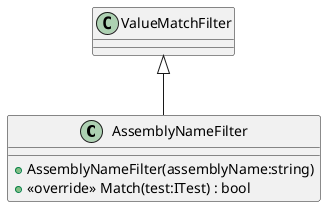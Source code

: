 @startuml
class AssemblyNameFilter {
    + AssemblyNameFilter(assemblyName:string)
    + <<override>> Match(test:ITest) : bool
}
ValueMatchFilter <|-- AssemblyNameFilter
@enduml
